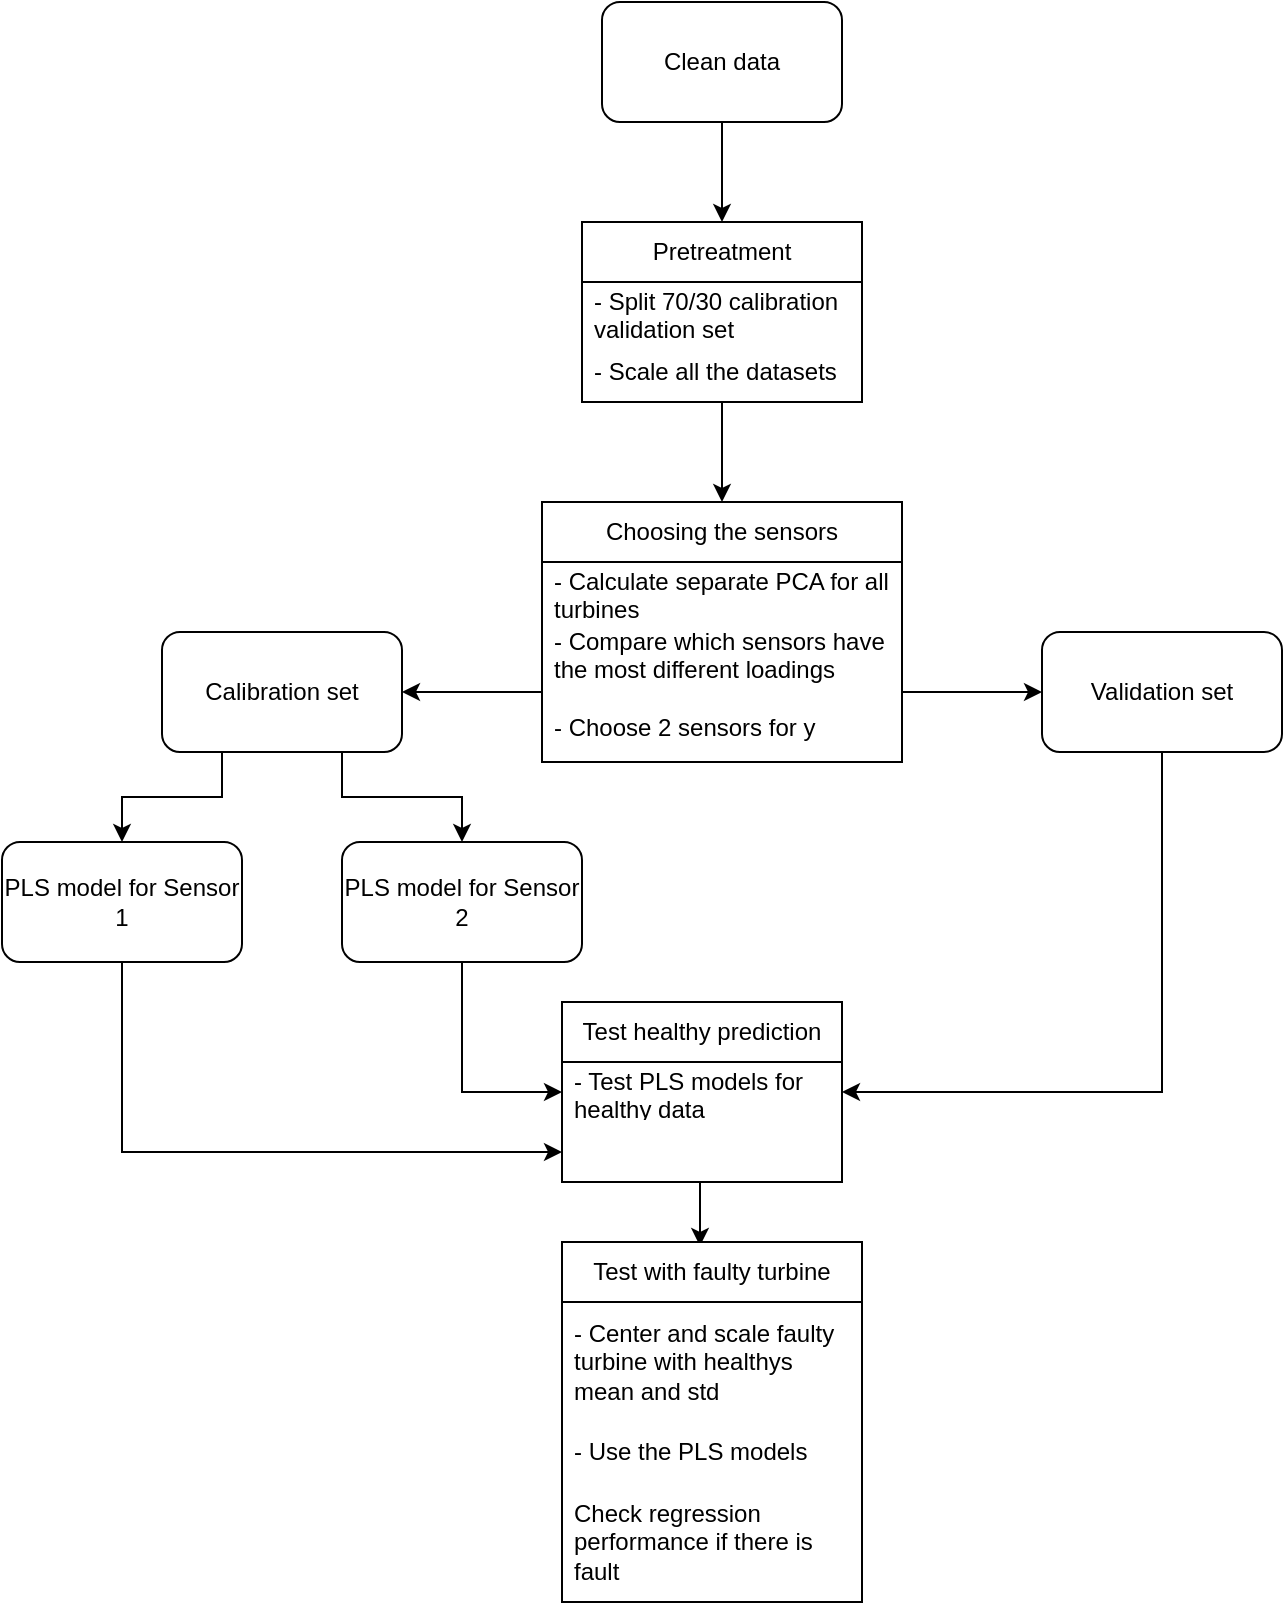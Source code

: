 <mxfile version="21.2.9" type="github">
  <diagram name="Page-1" id="frlsa_pneO61_Gw_KAdB">
    <mxGraphModel dx="1418" dy="782" grid="1" gridSize="10" guides="1" tooltips="1" connect="1" arrows="1" fold="1" page="1" pageScale="1" pageWidth="850" pageHeight="1100" math="0" shadow="0">
      <root>
        <mxCell id="0" />
        <mxCell id="1" parent="0" />
        <mxCell id="ozctogzyn5P9TWFzlbEa-17" style="edgeStyle=orthogonalEdgeStyle;rounded=0;orthogonalLoop=1;jettySize=auto;html=1;exitX=0.5;exitY=1;exitDx=0;exitDy=0;" edge="1" parent="1" target="ozctogzyn5P9TWFzlbEa-16">
          <mxGeometry relative="1" as="geometry">
            <mxPoint x="410" y="300" as="sourcePoint" />
          </mxGeometry>
        </mxCell>
        <mxCell id="ozctogzyn5P9TWFzlbEa-19" style="edgeStyle=orthogonalEdgeStyle;rounded=0;orthogonalLoop=1;jettySize=auto;html=1;exitX=0.5;exitY=1;exitDx=0;exitDy=0;" edge="1" parent="1" target="ozctogzyn5P9TWFzlbEa-18">
          <mxGeometry relative="1" as="geometry">
            <mxPoint x="410" y="390" as="sourcePoint" />
          </mxGeometry>
        </mxCell>
        <mxCell id="ozctogzyn5P9TWFzlbEa-21" style="edgeStyle=orthogonalEdgeStyle;rounded=0;orthogonalLoop=1;jettySize=auto;html=1;exitX=1;exitY=0.5;exitDx=0;exitDy=0;entryX=0;entryY=0.5;entryDx=0;entryDy=0;" edge="1" parent="1" target="ozctogzyn5P9TWFzlbEa-20">
          <mxGeometry relative="1" as="geometry">
            <mxPoint x="410" y="450" as="sourcePoint" />
          </mxGeometry>
        </mxCell>
        <mxCell id="ozctogzyn5P9TWFzlbEa-24" style="edgeStyle=orthogonalEdgeStyle;rounded=0;orthogonalLoop=1;jettySize=auto;html=1;exitX=0.5;exitY=1;exitDx=0;exitDy=0;entryX=0.5;entryY=0;entryDx=0;entryDy=0;" edge="1" parent="1" target="ozctogzyn5P9TWFzlbEa-23">
          <mxGeometry relative="1" as="geometry">
            <mxPoint x="350" y="480" as="sourcePoint" />
          </mxGeometry>
        </mxCell>
        <mxCell id="ozctogzyn5P9TWFzlbEa-36" style="edgeStyle=orthogonalEdgeStyle;rounded=0;orthogonalLoop=1;jettySize=auto;html=1;exitX=0.5;exitY=1;exitDx=0;exitDy=0;entryX=0.5;entryY=0;entryDx=0;entryDy=0;" edge="1" parent="1" source="ozctogzyn5P9TWFzlbEa-26" target="ozctogzyn5P9TWFzlbEa-32">
          <mxGeometry relative="1" as="geometry" />
        </mxCell>
        <mxCell id="ozctogzyn5P9TWFzlbEa-26" value="Pretreatment" style="swimlane;fontStyle=0;childLayout=stackLayout;horizontal=1;startSize=30;horizontalStack=0;resizeParent=1;resizeParentMax=0;resizeLast=0;collapsible=1;marginBottom=0;whiteSpace=wrap;html=1;" vertex="1" parent="1">
          <mxGeometry x="330" y="280" width="140" height="90" as="geometry" />
        </mxCell>
        <mxCell id="ozctogzyn5P9TWFzlbEa-27" value="- Split 70/30 calibration validation set" style="text;strokeColor=none;fillColor=none;align=left;verticalAlign=middle;spacingLeft=4;spacingRight=4;overflow=hidden;points=[[0,0.5],[1,0.5]];portConstraint=eastwest;rotatable=0;whiteSpace=wrap;html=1;" vertex="1" parent="ozctogzyn5P9TWFzlbEa-26">
          <mxGeometry y="30" width="140" height="30" as="geometry" />
        </mxCell>
        <mxCell id="ozctogzyn5P9TWFzlbEa-28" value="- Scale all the datasets " style="text;strokeColor=none;fillColor=none;align=left;verticalAlign=middle;spacingLeft=4;spacingRight=4;overflow=hidden;points=[[0,0.5],[1,0.5]];portConstraint=eastwest;rotatable=0;whiteSpace=wrap;html=1;" vertex="1" parent="ozctogzyn5P9TWFzlbEa-26">
          <mxGeometry y="60" width="140" height="30" as="geometry" />
        </mxCell>
        <mxCell id="ozctogzyn5P9TWFzlbEa-31" style="edgeStyle=orthogonalEdgeStyle;rounded=0;orthogonalLoop=1;jettySize=auto;html=1;exitX=0.5;exitY=1;exitDx=0;exitDy=0;entryX=0.5;entryY=0;entryDx=0;entryDy=0;" edge="1" parent="1" source="ozctogzyn5P9TWFzlbEa-30" target="ozctogzyn5P9TWFzlbEa-26">
          <mxGeometry relative="1" as="geometry" />
        </mxCell>
        <mxCell id="ozctogzyn5P9TWFzlbEa-30" value="Clean data" style="rounded=1;whiteSpace=wrap;html=1;" vertex="1" parent="1">
          <mxGeometry x="340" y="170" width="120" height="60" as="geometry" />
        </mxCell>
        <mxCell id="ozctogzyn5P9TWFzlbEa-32" value="Choosing the sensors" style="swimlane;fontStyle=0;childLayout=stackLayout;horizontal=1;startSize=30;horizontalStack=0;resizeParent=1;resizeParentMax=0;resizeLast=0;collapsible=1;marginBottom=0;whiteSpace=wrap;html=1;" vertex="1" parent="1">
          <mxGeometry x="310" y="420" width="180" height="130" as="geometry" />
        </mxCell>
        <mxCell id="ozctogzyn5P9TWFzlbEa-33" value="- Calculate separate PCA for all turbines" style="text;strokeColor=none;fillColor=none;align=left;verticalAlign=middle;spacingLeft=4;spacingRight=4;overflow=hidden;points=[[0,0.5],[1,0.5]];portConstraint=eastwest;rotatable=0;whiteSpace=wrap;html=1;" vertex="1" parent="ozctogzyn5P9TWFzlbEa-32">
          <mxGeometry y="30" width="180" height="30" as="geometry" />
        </mxCell>
        <mxCell id="ozctogzyn5P9TWFzlbEa-34" value="&lt;div&gt;- Compare which sensors have the most different loadings&lt;/div&gt;&lt;div&gt;&lt;br&gt;&lt;/div&gt;&lt;div&gt;- Choose 2 sensors for y&lt;br&gt;&lt;/div&gt;&lt;div&gt;&lt;br&gt;&lt;/div&gt;" style="text;strokeColor=none;fillColor=none;align=left;verticalAlign=middle;spacingLeft=4;spacingRight=4;overflow=hidden;points=[[0,0.5],[1,0.5]];portConstraint=eastwest;rotatable=0;whiteSpace=wrap;html=1;" vertex="1" parent="ozctogzyn5P9TWFzlbEa-32">
          <mxGeometry y="60" width="180" height="70" as="geometry" />
        </mxCell>
        <mxCell id="ozctogzyn5P9TWFzlbEa-56" style="edgeStyle=orthogonalEdgeStyle;rounded=0;orthogonalLoop=1;jettySize=auto;html=1;exitX=0.5;exitY=1;exitDx=0;exitDy=0;entryX=0;entryY=0.5;entryDx=0;entryDy=0;" edge="1" parent="1" source="ozctogzyn5P9TWFzlbEa-37" target="ozctogzyn5P9TWFzlbEa-53">
          <mxGeometry relative="1" as="geometry" />
        </mxCell>
        <mxCell id="ozctogzyn5P9TWFzlbEa-37" value="PLS model for Sensor 1" style="rounded=1;whiteSpace=wrap;html=1;" vertex="1" parent="1">
          <mxGeometry x="40" y="590" width="120" height="60" as="geometry" />
        </mxCell>
        <mxCell id="ozctogzyn5P9TWFzlbEa-55" style="edgeStyle=orthogonalEdgeStyle;rounded=0;orthogonalLoop=1;jettySize=auto;html=1;exitX=0.5;exitY=1;exitDx=0;exitDy=0;entryX=0;entryY=0.5;entryDx=0;entryDy=0;" edge="1" parent="1" source="ozctogzyn5P9TWFzlbEa-38" target="ozctogzyn5P9TWFzlbEa-51">
          <mxGeometry relative="1" as="geometry" />
        </mxCell>
        <mxCell id="ozctogzyn5P9TWFzlbEa-38" value="PLS model for Sensor 2" style="rounded=1;whiteSpace=wrap;html=1;" vertex="1" parent="1">
          <mxGeometry x="210" y="590" width="120" height="60" as="geometry" />
        </mxCell>
        <mxCell id="ozctogzyn5P9TWFzlbEa-48" style="edgeStyle=orthogonalEdgeStyle;rounded=0;orthogonalLoop=1;jettySize=auto;html=1;exitX=0.25;exitY=1;exitDx=0;exitDy=0;entryX=0.5;entryY=0;entryDx=0;entryDy=0;" edge="1" parent="1" source="ozctogzyn5P9TWFzlbEa-41" target="ozctogzyn5P9TWFzlbEa-37">
          <mxGeometry relative="1" as="geometry" />
        </mxCell>
        <mxCell id="ozctogzyn5P9TWFzlbEa-49" style="edgeStyle=orthogonalEdgeStyle;rounded=0;orthogonalLoop=1;jettySize=auto;html=1;exitX=0.75;exitY=1;exitDx=0;exitDy=0;entryX=0.5;entryY=0;entryDx=0;entryDy=0;" edge="1" parent="1" source="ozctogzyn5P9TWFzlbEa-41" target="ozctogzyn5P9TWFzlbEa-38">
          <mxGeometry relative="1" as="geometry" />
        </mxCell>
        <mxCell id="ozctogzyn5P9TWFzlbEa-41" value="Calibration set" style="rounded=1;whiteSpace=wrap;html=1;" vertex="1" parent="1">
          <mxGeometry x="120" y="485" width="120" height="60" as="geometry" />
        </mxCell>
        <mxCell id="ozctogzyn5P9TWFzlbEa-54" style="edgeStyle=orthogonalEdgeStyle;rounded=0;orthogonalLoop=1;jettySize=auto;html=1;exitX=0.5;exitY=1;exitDx=0;exitDy=0;entryX=1;entryY=0.5;entryDx=0;entryDy=0;" edge="1" parent="1" source="ozctogzyn5P9TWFzlbEa-43" target="ozctogzyn5P9TWFzlbEa-50">
          <mxGeometry relative="1" as="geometry" />
        </mxCell>
        <mxCell id="ozctogzyn5P9TWFzlbEa-43" value="Validation set" style="rounded=1;whiteSpace=wrap;html=1;" vertex="1" parent="1">
          <mxGeometry x="560" y="485" width="120" height="60" as="geometry" />
        </mxCell>
        <mxCell id="ozctogzyn5P9TWFzlbEa-44" style="edgeStyle=orthogonalEdgeStyle;rounded=0;orthogonalLoop=1;jettySize=auto;html=1;exitX=1;exitY=0.5;exitDx=0;exitDy=0;entryX=0;entryY=0.5;entryDx=0;entryDy=0;" edge="1" parent="1" source="ozctogzyn5P9TWFzlbEa-34" target="ozctogzyn5P9TWFzlbEa-43">
          <mxGeometry relative="1" as="geometry" />
        </mxCell>
        <mxCell id="ozctogzyn5P9TWFzlbEa-46" style="edgeStyle=orthogonalEdgeStyle;rounded=0;orthogonalLoop=1;jettySize=auto;html=1;exitX=0;exitY=0.5;exitDx=0;exitDy=0;entryX=1;entryY=0.5;entryDx=0;entryDy=0;" edge="1" parent="1" source="ozctogzyn5P9TWFzlbEa-34" target="ozctogzyn5P9TWFzlbEa-41">
          <mxGeometry relative="1" as="geometry" />
        </mxCell>
        <mxCell id="ozctogzyn5P9TWFzlbEa-61" style="edgeStyle=orthogonalEdgeStyle;rounded=0;orthogonalLoop=1;jettySize=auto;html=1;exitX=0.5;exitY=1;exitDx=0;exitDy=0;entryX=0.46;entryY=0.011;entryDx=0;entryDy=0;entryPerimeter=0;" edge="1" parent="1" source="ozctogzyn5P9TWFzlbEa-50" target="ozctogzyn5P9TWFzlbEa-57">
          <mxGeometry relative="1" as="geometry" />
        </mxCell>
        <mxCell id="ozctogzyn5P9TWFzlbEa-50" value="Test healthy prediction" style="swimlane;fontStyle=0;childLayout=stackLayout;horizontal=1;startSize=30;horizontalStack=0;resizeParent=1;resizeParentMax=0;resizeLast=0;collapsible=1;marginBottom=0;whiteSpace=wrap;html=1;" vertex="1" parent="1">
          <mxGeometry x="320" y="670" width="140" height="90" as="geometry" />
        </mxCell>
        <mxCell id="ozctogzyn5P9TWFzlbEa-51" value="- Test PLS models for healthy data" style="text;strokeColor=none;fillColor=none;align=left;verticalAlign=middle;spacingLeft=4;spacingRight=4;overflow=hidden;points=[[0,0.5],[1,0.5]];portConstraint=eastwest;rotatable=0;whiteSpace=wrap;html=1;" vertex="1" parent="ozctogzyn5P9TWFzlbEa-50">
          <mxGeometry y="30" width="140" height="30" as="geometry" />
        </mxCell>
        <mxCell id="ozctogzyn5P9TWFzlbEa-53" value="&lt;div&gt;&lt;br&gt;&lt;/div&gt;&lt;div&gt;&lt;br&gt;&lt;/div&gt;" style="text;strokeColor=none;fillColor=none;align=left;verticalAlign=middle;spacingLeft=4;spacingRight=4;overflow=hidden;points=[[0,0.5],[1,0.5]];portConstraint=eastwest;rotatable=0;whiteSpace=wrap;html=1;" vertex="1" parent="ozctogzyn5P9TWFzlbEa-50">
          <mxGeometry y="60" width="140" height="30" as="geometry" />
        </mxCell>
        <mxCell id="ozctogzyn5P9TWFzlbEa-57" value="Test with faulty turbine" style="swimlane;fontStyle=0;childLayout=stackLayout;horizontal=1;startSize=30;horizontalStack=0;resizeParent=1;resizeParentMax=0;resizeLast=0;collapsible=1;marginBottom=0;whiteSpace=wrap;html=1;" vertex="1" parent="1">
          <mxGeometry x="320" y="790" width="150" height="180" as="geometry" />
        </mxCell>
        <mxCell id="ozctogzyn5P9TWFzlbEa-58" value="- Center and scale faulty turbine with healthys mean and std" style="text;strokeColor=none;fillColor=none;align=left;verticalAlign=middle;spacingLeft=4;spacingRight=4;overflow=hidden;points=[[0,0.5],[1,0.5]];portConstraint=eastwest;rotatable=0;whiteSpace=wrap;html=1;" vertex="1" parent="ozctogzyn5P9TWFzlbEa-57">
          <mxGeometry y="30" width="150" height="60" as="geometry" />
        </mxCell>
        <mxCell id="ozctogzyn5P9TWFzlbEa-59" value="- Use the PLS models " style="text;strokeColor=none;fillColor=none;align=left;verticalAlign=middle;spacingLeft=4;spacingRight=4;overflow=hidden;points=[[0,0.5],[1,0.5]];portConstraint=eastwest;rotatable=0;whiteSpace=wrap;html=1;" vertex="1" parent="ozctogzyn5P9TWFzlbEa-57">
          <mxGeometry y="90" width="150" height="30" as="geometry" />
        </mxCell>
        <mxCell id="ozctogzyn5P9TWFzlbEa-60" value="Check regression performance if there is fault" style="text;strokeColor=none;fillColor=none;align=left;verticalAlign=middle;spacingLeft=4;spacingRight=4;overflow=hidden;points=[[0,0.5],[1,0.5]];portConstraint=eastwest;rotatable=0;whiteSpace=wrap;html=1;" vertex="1" parent="ozctogzyn5P9TWFzlbEa-57">
          <mxGeometry y="120" width="150" height="60" as="geometry" />
        </mxCell>
      </root>
    </mxGraphModel>
  </diagram>
</mxfile>
